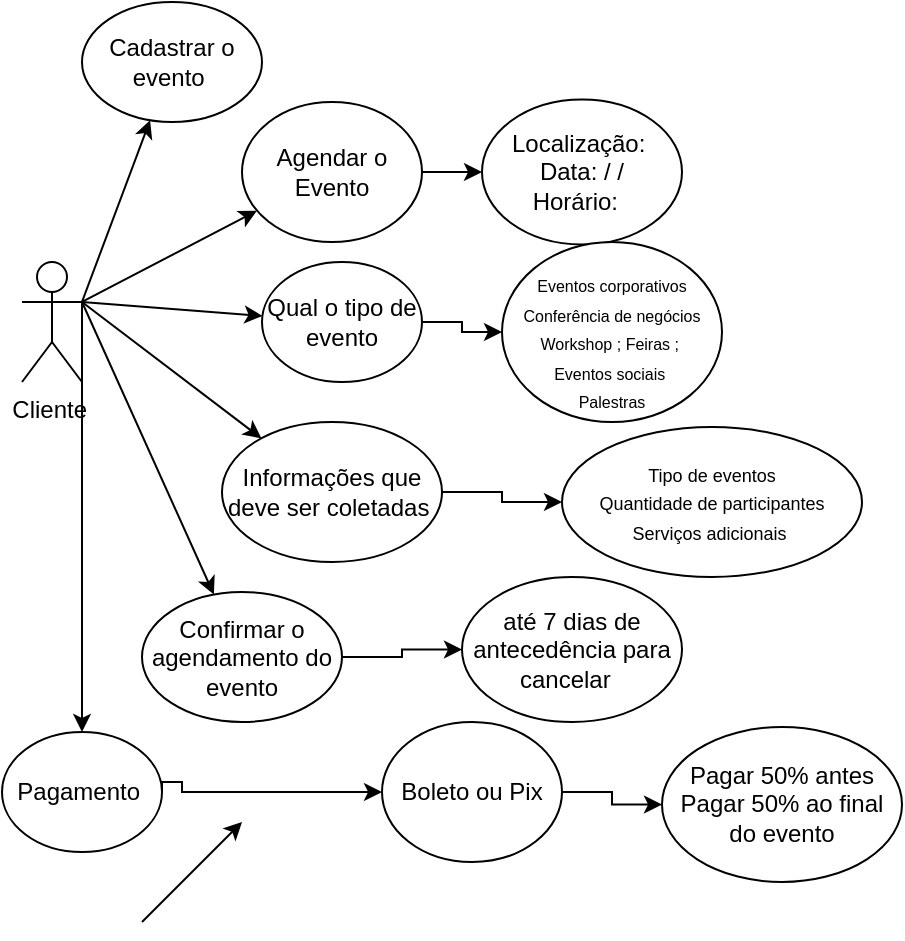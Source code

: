 <mxfile version="26.2.9">
  <diagram name="Página-1" id="FVHnNXLtPHv8SmroHsli">
    <mxGraphModel dx="1372" dy="636" grid="1" gridSize="10" guides="1" tooltips="1" connect="1" arrows="1" fold="1" page="1" pageScale="1" pageWidth="827" pageHeight="1169" math="0" shadow="0">
      <root>
        <mxCell id="0" />
        <mxCell id="1" parent="0" />
        <mxCell id="3feBCTpOt0pPDRztDAhV-1" value="Cliente&amp;nbsp;" style="shape=umlActor;verticalLabelPosition=bottom;verticalAlign=top;html=1;outlineConnect=0;" vertex="1" parent="1">
          <mxGeometry x="50" y="300" width="30" height="60" as="geometry" />
        </mxCell>
        <mxCell id="3feBCTpOt0pPDRztDAhV-10" value="" style="endArrow=classic;html=1;rounded=0;exitX=1;exitY=0.333;exitDx=0;exitDy=0;exitPerimeter=0;" edge="1" parent="1" source="3feBCTpOt0pPDRztDAhV-1" target="3feBCTpOt0pPDRztDAhV-18">
          <mxGeometry width="50" height="50" relative="1" as="geometry">
            <mxPoint x="100" y="330" as="sourcePoint" />
            <mxPoint x="140" y="250" as="targetPoint" />
          </mxGeometry>
        </mxCell>
        <mxCell id="3feBCTpOt0pPDRztDAhV-11" value="" style="endArrow=classic;html=1;rounded=0;" edge="1" parent="1" target="3feBCTpOt0pPDRztDAhV-19">
          <mxGeometry width="50" height="50" relative="1" as="geometry">
            <mxPoint x="80" y="320" as="sourcePoint" />
            <mxPoint x="160" y="310" as="targetPoint" />
          </mxGeometry>
        </mxCell>
        <mxCell id="3feBCTpOt0pPDRztDAhV-12" value="" style="endArrow=classic;html=1;rounded=0;" edge="1" parent="1" target="3feBCTpOt0pPDRztDAhV-21">
          <mxGeometry width="50" height="50" relative="1" as="geometry">
            <mxPoint x="80" y="320" as="sourcePoint" />
            <mxPoint x="160" y="360" as="targetPoint" />
          </mxGeometry>
        </mxCell>
        <mxCell id="3feBCTpOt0pPDRztDAhV-13" value="" style="endArrow=classic;html=1;rounded=0;exitX=1;exitY=0.333;exitDx=0;exitDy=0;exitPerimeter=0;" edge="1" parent="1" source="3feBCTpOt0pPDRztDAhV-1" target="3feBCTpOt0pPDRztDAhV-22">
          <mxGeometry width="50" height="50" relative="1" as="geometry">
            <mxPoint x="110" y="530" as="sourcePoint" />
            <mxPoint x="140" y="420" as="targetPoint" />
          </mxGeometry>
        </mxCell>
        <mxCell id="3feBCTpOt0pPDRztDAhV-14" value="" style="endArrow=classic;html=1;rounded=0;exitX=1;exitY=0.333;exitDx=0;exitDy=0;exitPerimeter=0;" edge="1" parent="1" source="3feBCTpOt0pPDRztDAhV-1" target="3feBCTpOt0pPDRztDAhV-23">
          <mxGeometry width="50" height="50" relative="1" as="geometry">
            <mxPoint x="60" y="270" as="sourcePoint" />
            <mxPoint x="130" y="220" as="targetPoint" />
            <Array as="points" />
          </mxGeometry>
        </mxCell>
        <mxCell id="3feBCTpOt0pPDRztDAhV-15" value="" style="endArrow=classic;html=1;rounded=0;" edge="1" parent="1" target="3feBCTpOt0pPDRztDAhV-32">
          <mxGeometry width="50" height="50" relative="1" as="geometry">
            <mxPoint x="80" y="320" as="sourcePoint" />
            <mxPoint x="140" y="460" as="targetPoint" />
          </mxGeometry>
        </mxCell>
        <mxCell id="3feBCTpOt0pPDRztDAhV-16" value="" style="endArrow=classic;html=1;rounded=0;" edge="1" parent="1">
          <mxGeometry width="50" height="50" relative="1" as="geometry">
            <mxPoint x="110" y="630" as="sourcePoint" />
            <mxPoint x="160" y="580" as="targetPoint" />
          </mxGeometry>
        </mxCell>
        <mxCell id="3feBCTpOt0pPDRztDAhV-24" style="edgeStyle=orthogonalEdgeStyle;rounded=0;orthogonalLoop=1;jettySize=auto;html=1;exitX=1;exitY=0.5;exitDx=0;exitDy=0;" edge="1" parent="1" source="3feBCTpOt0pPDRztDAhV-18" target="3feBCTpOt0pPDRztDAhV-25">
          <mxGeometry relative="1" as="geometry">
            <mxPoint x="370" y="255" as="targetPoint" />
          </mxGeometry>
        </mxCell>
        <mxCell id="3feBCTpOt0pPDRztDAhV-18" value="Agendar o Evento" style="ellipse;whiteSpace=wrap;html=1;" vertex="1" parent="1">
          <mxGeometry x="160" y="220" width="90" height="70" as="geometry" />
        </mxCell>
        <mxCell id="3feBCTpOt0pPDRztDAhV-26" style="edgeStyle=orthogonalEdgeStyle;rounded=0;orthogonalLoop=1;jettySize=auto;html=1;exitX=1;exitY=0.5;exitDx=0;exitDy=0;" edge="1" parent="1" source="3feBCTpOt0pPDRztDAhV-19" target="3feBCTpOt0pPDRztDAhV-27">
          <mxGeometry relative="1" as="geometry">
            <mxPoint x="300" y="330" as="targetPoint" />
          </mxGeometry>
        </mxCell>
        <mxCell id="3feBCTpOt0pPDRztDAhV-19" value="Qual o tipo de evento" style="ellipse;whiteSpace=wrap;html=1;" vertex="1" parent="1">
          <mxGeometry x="170" y="300" width="80" height="60" as="geometry" />
        </mxCell>
        <mxCell id="3feBCTpOt0pPDRztDAhV-28" style="edgeStyle=orthogonalEdgeStyle;rounded=0;orthogonalLoop=1;jettySize=auto;html=1;exitX=1;exitY=0.5;exitDx=0;exitDy=0;" edge="1" parent="1" source="3feBCTpOt0pPDRztDAhV-21" target="3feBCTpOt0pPDRztDAhV-29">
          <mxGeometry relative="1" as="geometry">
            <mxPoint x="340" y="415" as="targetPoint" />
          </mxGeometry>
        </mxCell>
        <mxCell id="3feBCTpOt0pPDRztDAhV-21" value="Informações que deve ser coletadas&amp;nbsp;" style="ellipse;whiteSpace=wrap;html=1;" vertex="1" parent="1">
          <mxGeometry x="150" y="380" width="110" height="70" as="geometry" />
        </mxCell>
        <mxCell id="3feBCTpOt0pPDRztDAhV-30" style="edgeStyle=orthogonalEdgeStyle;rounded=0;orthogonalLoop=1;jettySize=auto;html=1;exitX=1;exitY=0.5;exitDx=0;exitDy=0;entryX=0;entryY=0.5;entryDx=0;entryDy=0;" edge="1" parent="1" source="3feBCTpOt0pPDRztDAhV-22" target="3feBCTpOt0pPDRztDAhV-31">
          <mxGeometry relative="1" as="geometry">
            <mxPoint x="250" y="510" as="targetPoint" />
            <Array as="points">
              <mxPoint x="120" y="560" />
              <mxPoint x="130" y="560" />
              <mxPoint x="130" y="565" />
            </Array>
          </mxGeometry>
        </mxCell>
        <mxCell id="3feBCTpOt0pPDRztDAhV-22" value="Pagamento&amp;nbsp;" style="ellipse;whiteSpace=wrap;html=1;" vertex="1" parent="1">
          <mxGeometry x="40" y="535" width="80" height="60" as="geometry" />
        </mxCell>
        <mxCell id="3feBCTpOt0pPDRztDAhV-23" value="Cadastrar o evento&amp;nbsp;" style="ellipse;whiteSpace=wrap;html=1;" vertex="1" parent="1">
          <mxGeometry x="80" y="170" width="90" height="60" as="geometry" />
        </mxCell>
        <mxCell id="3feBCTpOt0pPDRztDAhV-25" value="&lt;div&gt;Localização:&amp;nbsp;&lt;/div&gt;Data: / /&lt;div&gt;Horário:&amp;nbsp;&amp;nbsp;&lt;/div&gt;" style="ellipse;whiteSpace=wrap;html=1;" vertex="1" parent="1">
          <mxGeometry x="280" y="218.75" width="100" height="72.5" as="geometry" />
        </mxCell>
        <mxCell id="3feBCTpOt0pPDRztDAhV-27" value="&lt;div&gt;&lt;font style=&quot;font-size: 8px;&quot;&gt;&lt;br&gt;&lt;/font&gt;&lt;/div&gt;&lt;font style=&quot;font-size: 8px;&quot;&gt;&lt;div&gt;&lt;font style=&quot;font-size: 8px;&quot;&gt;&lt;br&gt;&lt;/font&gt;&lt;/div&gt;Eventos corporativos&lt;/font&gt;&lt;div&gt;&lt;font style=&quot;font-size: 8px;&quot;&gt;Conferência de negócios&lt;/font&gt;&lt;/div&gt;&lt;div&gt;&lt;font style=&quot;font-size: 8px;&quot;&gt;Workshop ;&amp;nbsp;&lt;/font&gt;&lt;span style=&quot;font-size: 8px; background-color: transparent; color: light-dark(rgb(0, 0, 0), rgb(255, 255, 255));&quot;&gt;Feiras ;&amp;nbsp;&lt;/span&gt;&lt;/div&gt;&lt;div&gt;&lt;span style=&quot;font-size: 8px; background-color: transparent; color: light-dark(rgb(0, 0, 0), rgb(255, 255, 255));&quot;&gt;Eventos sociais&amp;nbsp;&lt;/span&gt;&lt;/div&gt;&lt;div&gt;&lt;font style=&quot;font-size: 8px;&quot;&gt;Palestras&lt;/font&gt;&lt;/div&gt;&lt;div&gt;&lt;font style=&quot;font-size: 8px;&quot;&gt;&amp;nbsp;&amp;nbsp;&lt;/font&gt;&lt;/div&gt;" style="ellipse;whiteSpace=wrap;html=1;" vertex="1" parent="1">
          <mxGeometry x="290" y="290" width="110" height="90" as="geometry" />
        </mxCell>
        <mxCell id="3feBCTpOt0pPDRztDAhV-29" value="&lt;div&gt;&lt;span style=&quot;background-color: transparent; color: light-dark(rgb(0, 0, 0), rgb(255, 255, 255));&quot;&gt;&lt;font style=&quot;font-size: 9px;&quot;&gt;Tipo de eventos&lt;/font&gt;&lt;/span&gt;&lt;/div&gt;&lt;div&gt;&lt;span style=&quot;background-color: transparent; color: light-dark(rgb(0, 0, 0), rgb(255, 255, 255));&quot;&gt;&lt;font style=&quot;font-size: 9px;&quot;&gt;Quantidade de participantes&lt;/font&gt;&lt;/span&gt;&lt;/div&gt;&lt;div&gt;&lt;span style=&quot;background-color: transparent; color: light-dark(rgb(0, 0, 0), rgb(255, 255, 255));&quot;&gt;&lt;font style=&quot;font-size: 9px;&quot;&gt;Serviços adicionais&amp;nbsp;&lt;/font&gt;&lt;/span&gt;&lt;/div&gt;" style="ellipse;whiteSpace=wrap;html=1;" vertex="1" parent="1">
          <mxGeometry x="320" y="382.5" width="150" height="75" as="geometry" />
        </mxCell>
        <mxCell id="3feBCTpOt0pPDRztDAhV-35" style="edgeStyle=orthogonalEdgeStyle;rounded=0;orthogonalLoop=1;jettySize=auto;html=1;" edge="1" parent="1" source="3feBCTpOt0pPDRztDAhV-31" target="3feBCTpOt0pPDRztDAhV-36">
          <mxGeometry relative="1" as="geometry">
            <mxPoint x="400" y="565" as="targetPoint" />
          </mxGeometry>
        </mxCell>
        <mxCell id="3feBCTpOt0pPDRztDAhV-31" value="Boleto ou Pix" style="ellipse;whiteSpace=wrap;html=1;" vertex="1" parent="1">
          <mxGeometry x="230" y="530" width="90" height="70" as="geometry" />
        </mxCell>
        <mxCell id="3feBCTpOt0pPDRztDAhV-33" style="edgeStyle=orthogonalEdgeStyle;rounded=0;orthogonalLoop=1;jettySize=auto;html=1;" edge="1" parent="1" source="3feBCTpOt0pPDRztDAhV-32" target="3feBCTpOt0pPDRztDAhV-34">
          <mxGeometry relative="1" as="geometry">
            <mxPoint x="280" y="497.5" as="targetPoint" />
          </mxGeometry>
        </mxCell>
        <mxCell id="3feBCTpOt0pPDRztDAhV-32" value="Confirmar o agendamento do evento" style="ellipse;whiteSpace=wrap;html=1;" vertex="1" parent="1">
          <mxGeometry x="110" y="465" width="100" height="65" as="geometry" />
        </mxCell>
        <mxCell id="3feBCTpOt0pPDRztDAhV-34" value="até 7 dias de antecedência para cancelar&amp;nbsp;&amp;nbsp;" style="ellipse;whiteSpace=wrap;html=1;" vertex="1" parent="1">
          <mxGeometry x="270" y="457.5" width="110" height="72.5" as="geometry" />
        </mxCell>
        <mxCell id="3feBCTpOt0pPDRztDAhV-36" value="Pagar 50% antes&lt;div&gt;Pagar 50% ao final do evento&lt;/div&gt;" style="ellipse;whiteSpace=wrap;html=1;" vertex="1" parent="1">
          <mxGeometry x="370" y="532.5" width="120" height="77.5" as="geometry" />
        </mxCell>
      </root>
    </mxGraphModel>
  </diagram>
</mxfile>
